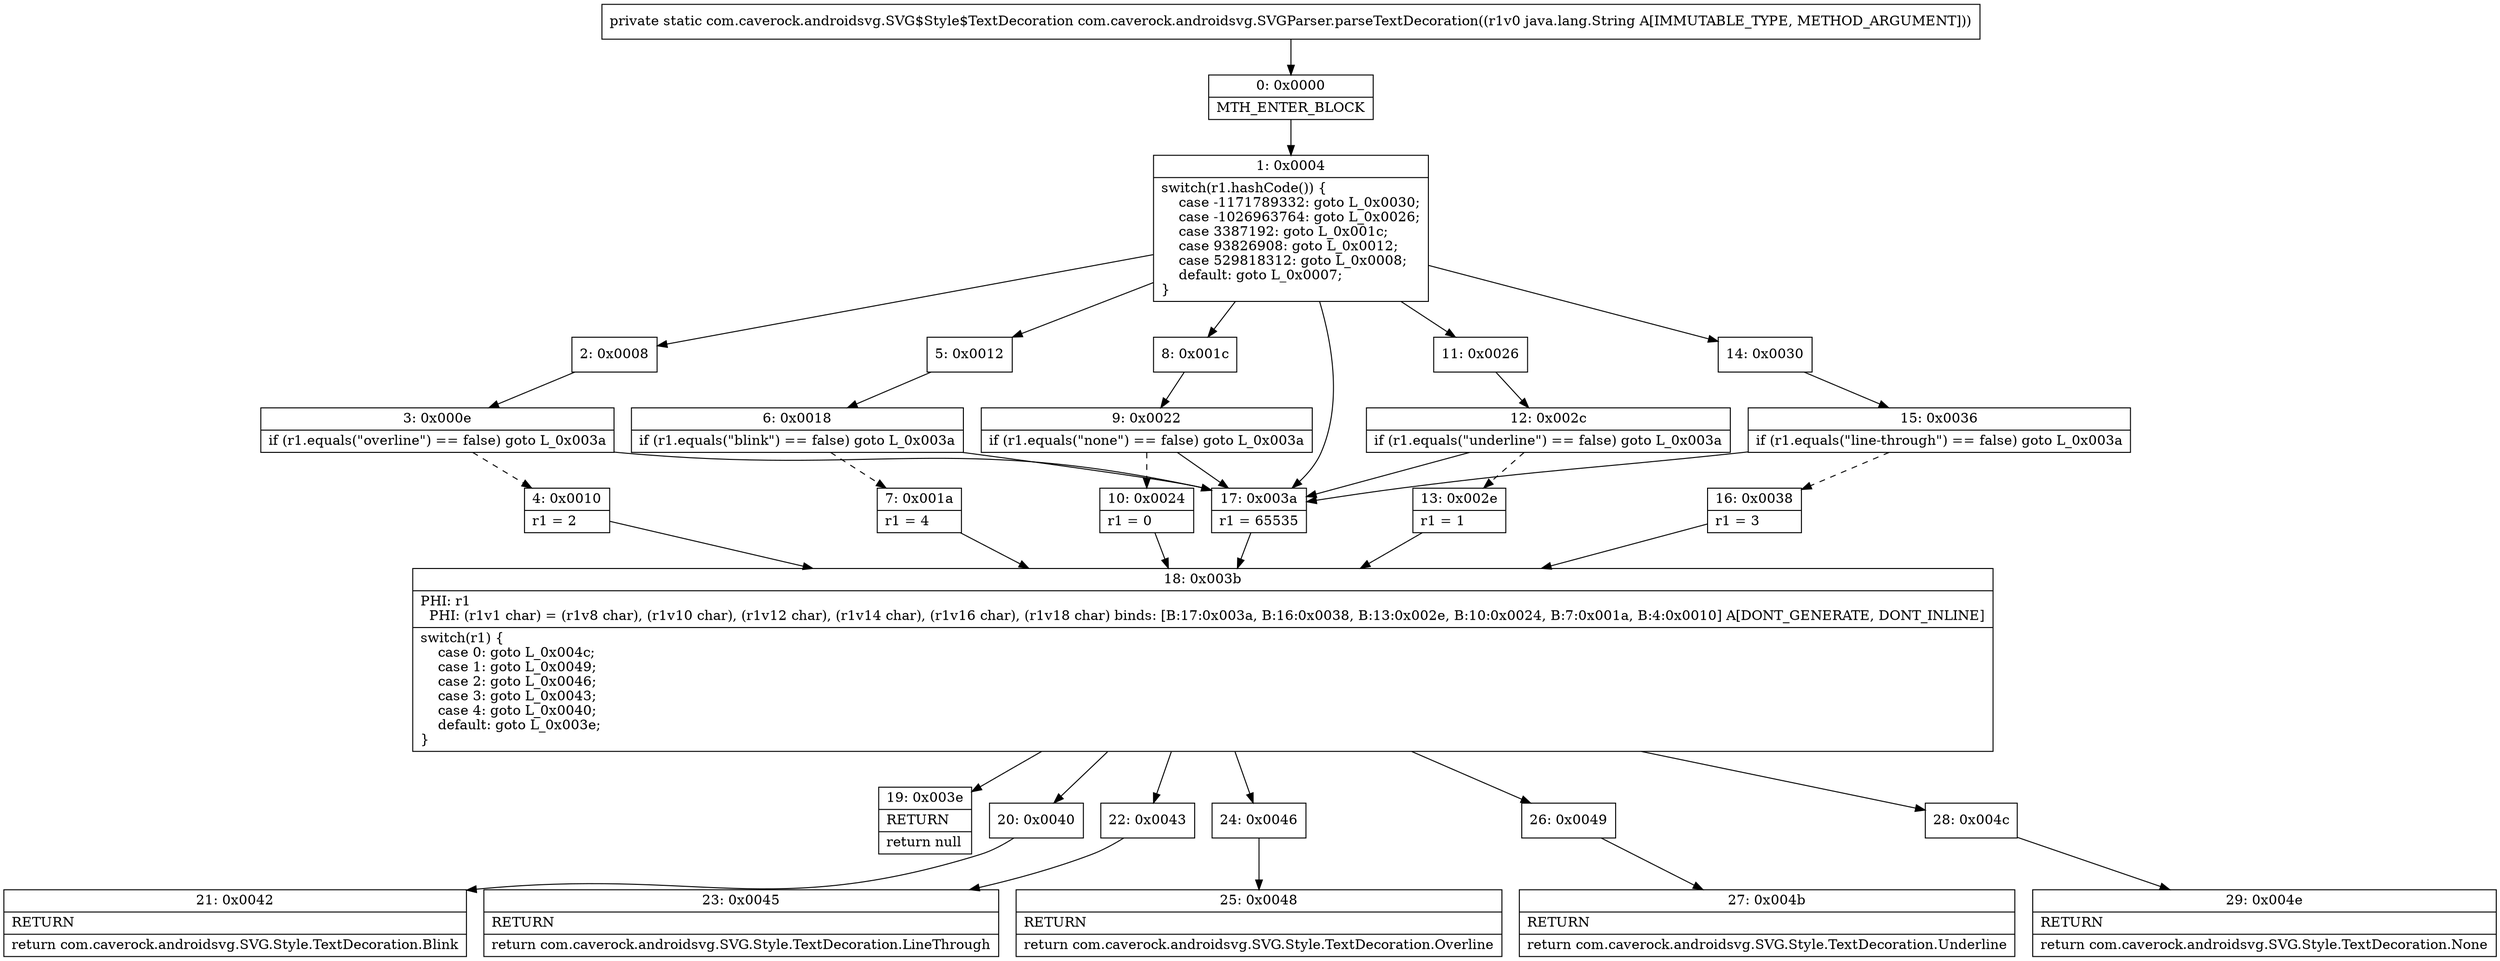 digraph "CFG forcom.caverock.androidsvg.SVGParser.parseTextDecoration(Ljava\/lang\/String;)Lcom\/caverock\/androidsvg\/SVG$Style$TextDecoration;" {
Node_0 [shape=record,label="{0\:\ 0x0000|MTH_ENTER_BLOCK\l}"];
Node_1 [shape=record,label="{1\:\ 0x0004|switch(r1.hashCode()) \{\l    case \-1171789332: goto L_0x0030;\l    case \-1026963764: goto L_0x0026;\l    case 3387192: goto L_0x001c;\l    case 93826908: goto L_0x0012;\l    case 529818312: goto L_0x0008;\l    default: goto L_0x0007;\l\}\l}"];
Node_2 [shape=record,label="{2\:\ 0x0008}"];
Node_3 [shape=record,label="{3\:\ 0x000e|if (r1.equals(\"overline\") == false) goto L_0x003a\l}"];
Node_4 [shape=record,label="{4\:\ 0x0010|r1 = 2\l}"];
Node_5 [shape=record,label="{5\:\ 0x0012}"];
Node_6 [shape=record,label="{6\:\ 0x0018|if (r1.equals(\"blink\") == false) goto L_0x003a\l}"];
Node_7 [shape=record,label="{7\:\ 0x001a|r1 = 4\l}"];
Node_8 [shape=record,label="{8\:\ 0x001c}"];
Node_9 [shape=record,label="{9\:\ 0x0022|if (r1.equals(\"none\") == false) goto L_0x003a\l}"];
Node_10 [shape=record,label="{10\:\ 0x0024|r1 = 0\l}"];
Node_11 [shape=record,label="{11\:\ 0x0026}"];
Node_12 [shape=record,label="{12\:\ 0x002c|if (r1.equals(\"underline\") == false) goto L_0x003a\l}"];
Node_13 [shape=record,label="{13\:\ 0x002e|r1 = 1\l}"];
Node_14 [shape=record,label="{14\:\ 0x0030}"];
Node_15 [shape=record,label="{15\:\ 0x0036|if (r1.equals(\"line\-through\") == false) goto L_0x003a\l}"];
Node_16 [shape=record,label="{16\:\ 0x0038|r1 = 3\l}"];
Node_17 [shape=record,label="{17\:\ 0x003a|r1 = 65535\l}"];
Node_18 [shape=record,label="{18\:\ 0x003b|PHI: r1 \l  PHI: (r1v1 char) = (r1v8 char), (r1v10 char), (r1v12 char), (r1v14 char), (r1v16 char), (r1v18 char) binds: [B:17:0x003a, B:16:0x0038, B:13:0x002e, B:10:0x0024, B:7:0x001a, B:4:0x0010] A[DONT_GENERATE, DONT_INLINE]\l|switch(r1) \{\l    case 0: goto L_0x004c;\l    case 1: goto L_0x0049;\l    case 2: goto L_0x0046;\l    case 3: goto L_0x0043;\l    case 4: goto L_0x0040;\l    default: goto L_0x003e;\l\}\l}"];
Node_19 [shape=record,label="{19\:\ 0x003e|RETURN\l|return null\l}"];
Node_20 [shape=record,label="{20\:\ 0x0040}"];
Node_21 [shape=record,label="{21\:\ 0x0042|RETURN\l|return com.caverock.androidsvg.SVG.Style.TextDecoration.Blink\l}"];
Node_22 [shape=record,label="{22\:\ 0x0043}"];
Node_23 [shape=record,label="{23\:\ 0x0045|RETURN\l|return com.caverock.androidsvg.SVG.Style.TextDecoration.LineThrough\l}"];
Node_24 [shape=record,label="{24\:\ 0x0046}"];
Node_25 [shape=record,label="{25\:\ 0x0048|RETURN\l|return com.caverock.androidsvg.SVG.Style.TextDecoration.Overline\l}"];
Node_26 [shape=record,label="{26\:\ 0x0049}"];
Node_27 [shape=record,label="{27\:\ 0x004b|RETURN\l|return com.caverock.androidsvg.SVG.Style.TextDecoration.Underline\l}"];
Node_28 [shape=record,label="{28\:\ 0x004c}"];
Node_29 [shape=record,label="{29\:\ 0x004e|RETURN\l|return com.caverock.androidsvg.SVG.Style.TextDecoration.None\l}"];
MethodNode[shape=record,label="{private static com.caverock.androidsvg.SVG$Style$TextDecoration com.caverock.androidsvg.SVGParser.parseTextDecoration((r1v0 java.lang.String A[IMMUTABLE_TYPE, METHOD_ARGUMENT])) }"];
MethodNode -> Node_0;
Node_0 -> Node_1;
Node_1 -> Node_2;
Node_1 -> Node_5;
Node_1 -> Node_8;
Node_1 -> Node_11;
Node_1 -> Node_14;
Node_1 -> Node_17;
Node_2 -> Node_3;
Node_3 -> Node_4[style=dashed];
Node_3 -> Node_17;
Node_4 -> Node_18;
Node_5 -> Node_6;
Node_6 -> Node_7[style=dashed];
Node_6 -> Node_17;
Node_7 -> Node_18;
Node_8 -> Node_9;
Node_9 -> Node_10[style=dashed];
Node_9 -> Node_17;
Node_10 -> Node_18;
Node_11 -> Node_12;
Node_12 -> Node_13[style=dashed];
Node_12 -> Node_17;
Node_13 -> Node_18;
Node_14 -> Node_15;
Node_15 -> Node_16[style=dashed];
Node_15 -> Node_17;
Node_16 -> Node_18;
Node_17 -> Node_18;
Node_18 -> Node_19;
Node_18 -> Node_20;
Node_18 -> Node_22;
Node_18 -> Node_24;
Node_18 -> Node_26;
Node_18 -> Node_28;
Node_20 -> Node_21;
Node_22 -> Node_23;
Node_24 -> Node_25;
Node_26 -> Node_27;
Node_28 -> Node_29;
}


